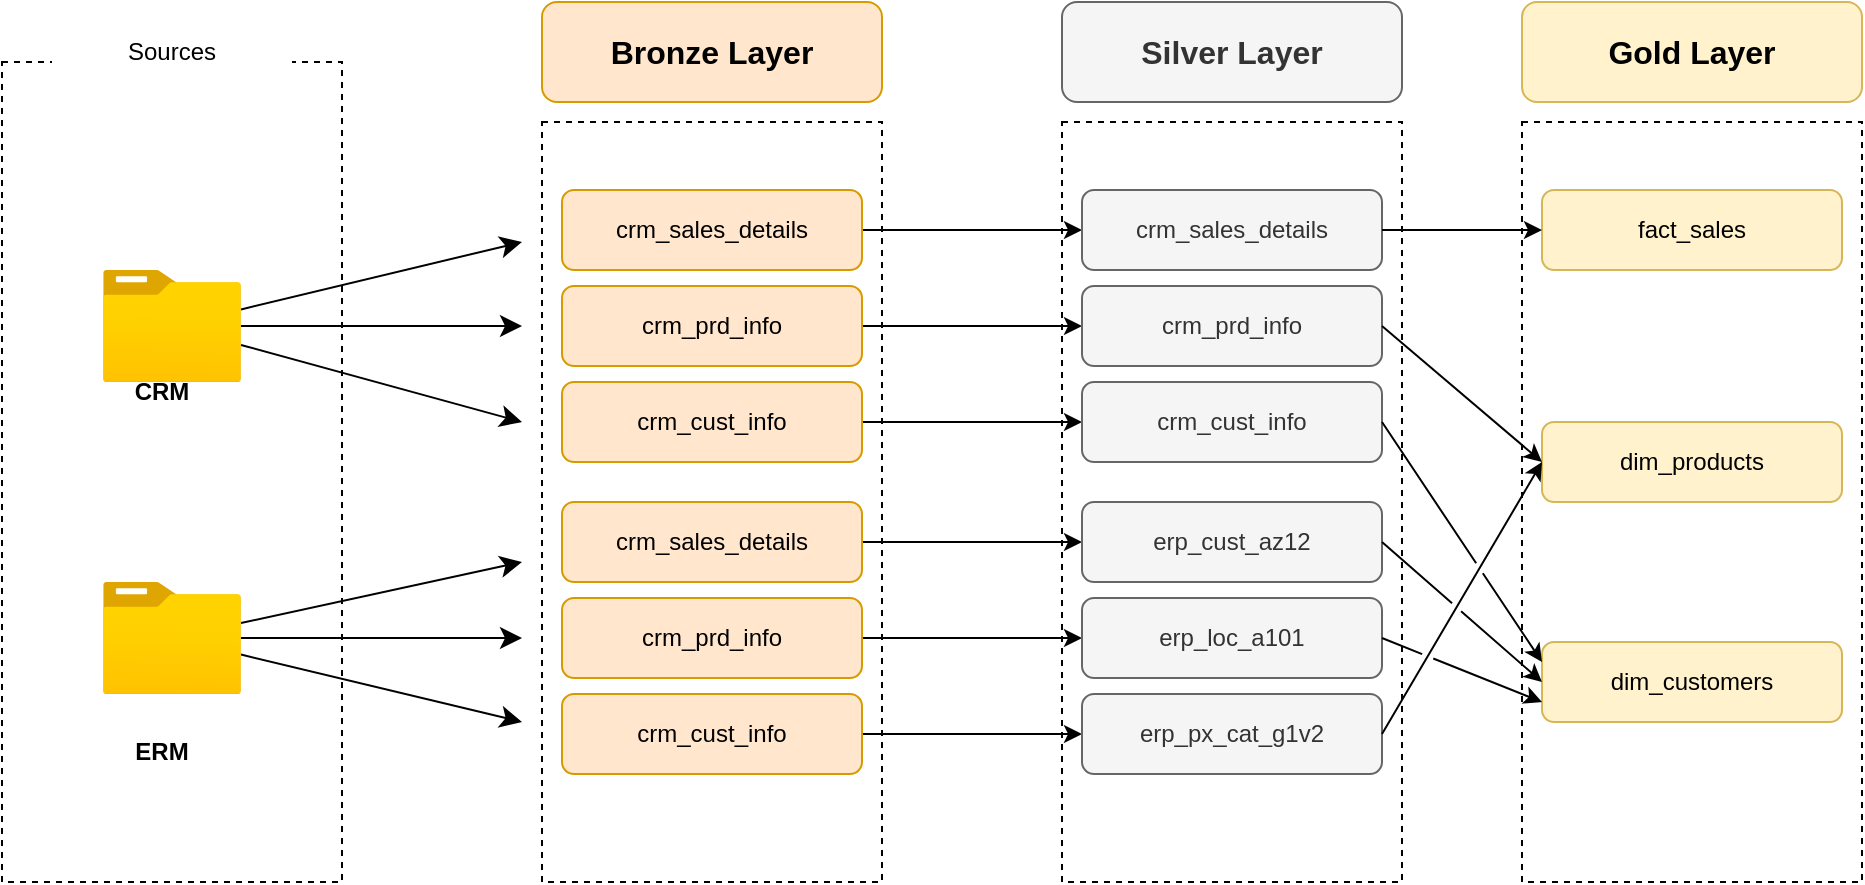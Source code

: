 <mxfile version="26.2.5">
  <diagram id="VyWrsm6qYP2M0FCrNPQh" name="Page-1">
    <mxGraphModel grid="1" page="0" gridSize="10" guides="1" tooltips="1" connect="1" arrows="1" fold="1" pageScale="1" pageWidth="850" pageHeight="1100" math="0" shadow="0">
      <root>
        <mxCell id="0" />
        <mxCell id="1" parent="0" />
        <mxCell id="XeW2exFy8SC8J2Q363h1-1" value="" style="rounded=0;whiteSpace=wrap;html=1;fillColor=none;dashed=1;" vertex="1" parent="1">
          <mxGeometry x="-520" y="-200" width="170" height="410" as="geometry" />
        </mxCell>
        <mxCell id="XeW2exFy8SC8J2Q363h1-2" value="Sources" style="rounded=0;whiteSpace=wrap;html=1;fillColor=default;strokeColor=none;" vertex="1" parent="1">
          <mxGeometry x="-495" y="-230" width="120" height="50" as="geometry" />
        </mxCell>
        <mxCell id="XeW2exFy8SC8J2Q363h1-3" value="" style="rounded=0;whiteSpace=wrap;html=1;fillColor=none;dashed=1;" vertex="1" parent="1">
          <mxGeometry x="-250" y="-170" width="170" height="380" as="geometry" />
        </mxCell>
        <mxCell id="XeW2exFy8SC8J2Q363h1-4" value="&lt;font style=&quot;font-size: 16px;&quot;&gt;&lt;b&gt;Bronze Layer&lt;/b&gt;&lt;/font&gt;" style="rounded=1;whiteSpace=wrap;html=1;fillColor=#ffe6cc;strokeColor=#d79b00;" vertex="1" parent="1">
          <mxGeometry x="-250" y="-230" width="170" height="50" as="geometry" />
        </mxCell>
        <mxCell id="XeW2exFy8SC8J2Q363h1-14" style="edgeStyle=none;curved=1;rounded=0;orthogonalLoop=1;jettySize=auto;html=1;fontSize=12;startSize=8;endSize=8;" edge="1" parent="1" source="XeW2exFy8SC8J2Q363h1-5">
          <mxGeometry relative="1" as="geometry">
            <mxPoint x="-260" y="-68" as="targetPoint" />
          </mxGeometry>
        </mxCell>
        <mxCell id="XeW2exFy8SC8J2Q363h1-15" style="edgeStyle=none;curved=1;rounded=0;orthogonalLoop=1;jettySize=auto;html=1;fontSize=12;startSize=8;endSize=8;" edge="1" parent="1" source="XeW2exFy8SC8J2Q363h1-5">
          <mxGeometry relative="1" as="geometry">
            <mxPoint x="-260" y="-110" as="targetPoint" />
          </mxGeometry>
        </mxCell>
        <mxCell id="XeW2exFy8SC8J2Q363h1-16" style="edgeStyle=none;curved=1;rounded=0;orthogonalLoop=1;jettySize=auto;html=1;fontSize=12;startSize=8;endSize=8;" edge="1" parent="1" source="XeW2exFy8SC8J2Q363h1-5">
          <mxGeometry relative="1" as="geometry">
            <mxPoint x="-260" y="-20" as="targetPoint" />
          </mxGeometry>
        </mxCell>
        <mxCell id="XeW2exFy8SC8J2Q363h1-5" value="" style="image;aspect=fixed;html=1;points=[];align=center;fontSize=12;image=img/lib/azure2/general/Folder_Blank.svg;" vertex="1" parent="1">
          <mxGeometry x="-469.5" y="-96" width="69" height="56.0" as="geometry" />
        </mxCell>
        <mxCell id="XeW2exFy8SC8J2Q363h1-21" style="edgeStyle=none;curved=1;rounded=0;orthogonalLoop=1;jettySize=auto;html=1;fontSize=12;startSize=8;endSize=8;" edge="1" parent="1" source="XeW2exFy8SC8J2Q363h1-6">
          <mxGeometry relative="1" as="geometry">
            <mxPoint x="-260" y="88" as="targetPoint" />
          </mxGeometry>
        </mxCell>
        <mxCell id="XeW2exFy8SC8J2Q363h1-22" style="edgeStyle=none;curved=1;rounded=0;orthogonalLoop=1;jettySize=auto;html=1;fontSize=12;startSize=8;endSize=8;" edge="1" parent="1" source="XeW2exFy8SC8J2Q363h1-6">
          <mxGeometry relative="1" as="geometry">
            <mxPoint x="-260" y="50" as="targetPoint" />
          </mxGeometry>
        </mxCell>
        <mxCell id="XeW2exFy8SC8J2Q363h1-23" style="edgeStyle=none;curved=1;rounded=0;orthogonalLoop=1;jettySize=auto;html=1;fontSize=12;startSize=8;endSize=8;" edge="1" parent="1" source="XeW2exFy8SC8J2Q363h1-6">
          <mxGeometry relative="1" as="geometry">
            <mxPoint x="-260" y="130" as="targetPoint" />
          </mxGeometry>
        </mxCell>
        <mxCell id="XeW2exFy8SC8J2Q363h1-6" value="" style="image;aspect=fixed;html=1;points=[];align=center;fontSize=12;image=img/lib/azure2/general/Folder_Blank.svg;" vertex="1" parent="1">
          <mxGeometry x="-469.5" y="60" width="69" height="56.0" as="geometry" />
        </mxCell>
        <mxCell id="XeW2exFy8SC8J2Q363h1-7" value="CRM&lt;span style=&quot;color: rgba(0, 0, 0, 0); font-family: monospace; font-size: 0px; text-align: start; text-wrap-mode: nowrap;&quot;&gt;%3CmxGraphModel%3E%3Croot%3E%3CmxCell%20id%3D%220%22%2F%3E%3CmxCell%20id%3D%221%22%20parent%3D%220%22%2F%3E%3CmxCell%20id%3D%222%22%20value%3D%22%22%20style%3D%22image%3Baspect%3Dfixed%3Bhtml%3D1%3Bpoints%3D%5B%5D%3Balign%3Dcenter%3BfontSize%3D12%3Bimage%3Dimg%2Flib%2Fazure2%2Fgeneral%2FFolder_Blank.svg%3B%22%20vertex%3D%221%22%20parent%3D%221%22%3E%3CmxGeometry%20x%3D%22-469%22%20y%3D%22-110%22%20width%3D%2269%22%20height%3D%2256.0%22%20as%3D%22geometry%22%2F%3E%3C%2FmxCell%3E%3C%2Froot%3E%3C%2FmxGraphModel%3E&lt;/span&gt;" style="text;html=1;align=center;verticalAlign=middle;whiteSpace=wrap;rounded=0;fontStyle=1" vertex="1" parent="1">
          <mxGeometry x="-470" y="-50" width="60" height="30" as="geometry" />
        </mxCell>
        <mxCell id="XeW2exFy8SC8J2Q363h1-8" value="ERM" style="text;html=1;align=center;verticalAlign=middle;whiteSpace=wrap;rounded=0;fontStyle=1" vertex="1" parent="1">
          <mxGeometry x="-470" y="130" width="60" height="30" as="geometry" />
        </mxCell>
        <mxCell id="VXDTWk6sCS9KCiPVcs_8-12" style="edgeStyle=orthogonalEdgeStyle;rounded=0;orthogonalLoop=1;jettySize=auto;html=1;" edge="1" parent="1" source="XeW2exFy8SC8J2Q363h1-9" target="VXDTWk6sCS9KCiPVcs_8-5">
          <mxGeometry relative="1" as="geometry" />
        </mxCell>
        <mxCell id="XeW2exFy8SC8J2Q363h1-9" value="crm_sales_details" style="rounded=1;whiteSpace=wrap;html=1;fillColor=#ffe6cc;strokeColor=#d79b00;" vertex="1" parent="1">
          <mxGeometry x="-240" y="-136" width="150" height="40" as="geometry" />
        </mxCell>
        <mxCell id="VXDTWk6sCS9KCiPVcs_8-13" style="edgeStyle=orthogonalEdgeStyle;rounded=0;orthogonalLoop=1;jettySize=auto;html=1;" edge="1" parent="1" source="XeW2exFy8SC8J2Q363h1-10" target="VXDTWk6sCS9KCiPVcs_8-6">
          <mxGeometry relative="1" as="geometry" />
        </mxCell>
        <mxCell id="XeW2exFy8SC8J2Q363h1-10" value="crm_prd_info" style="rounded=1;whiteSpace=wrap;html=1;fillColor=#ffe6cc;strokeColor=#d79b00;" vertex="1" parent="1">
          <mxGeometry x="-240" y="-88" width="150" height="40" as="geometry" />
        </mxCell>
        <mxCell id="VXDTWk6sCS9KCiPVcs_8-14" style="edgeStyle=orthogonalEdgeStyle;rounded=0;orthogonalLoop=1;jettySize=auto;html=1;" edge="1" parent="1" source="XeW2exFy8SC8J2Q363h1-11" target="VXDTWk6sCS9KCiPVcs_8-7">
          <mxGeometry relative="1" as="geometry" />
        </mxCell>
        <mxCell id="XeW2exFy8SC8J2Q363h1-11" value="crm_cust_info" style="rounded=1;whiteSpace=wrap;html=1;fillColor=#ffe6cc;strokeColor=#d79b00;" vertex="1" parent="1">
          <mxGeometry x="-240" y="-40" width="150" height="40" as="geometry" />
        </mxCell>
        <mxCell id="VXDTWk6sCS9KCiPVcs_8-15" style="edgeStyle=orthogonalEdgeStyle;rounded=0;orthogonalLoop=1;jettySize=auto;html=1;" edge="1" parent="1" source="XeW2exFy8SC8J2Q363h1-18" target="VXDTWk6sCS9KCiPVcs_8-8">
          <mxGeometry relative="1" as="geometry" />
        </mxCell>
        <mxCell id="XeW2exFy8SC8J2Q363h1-18" value="crm_sales_details" style="rounded=1;whiteSpace=wrap;html=1;fillColor=#ffe6cc;strokeColor=#d79b00;" vertex="1" parent="1">
          <mxGeometry x="-240" y="20" width="150" height="40" as="geometry" />
        </mxCell>
        <mxCell id="VXDTWk6sCS9KCiPVcs_8-16" style="edgeStyle=orthogonalEdgeStyle;rounded=0;orthogonalLoop=1;jettySize=auto;html=1;" edge="1" parent="1" source="XeW2exFy8SC8J2Q363h1-19" target="VXDTWk6sCS9KCiPVcs_8-9">
          <mxGeometry relative="1" as="geometry" />
        </mxCell>
        <mxCell id="XeW2exFy8SC8J2Q363h1-19" value="crm_prd_info" style="rounded=1;whiteSpace=wrap;html=1;fillColor=#ffe6cc;strokeColor=#d79b00;" vertex="1" parent="1">
          <mxGeometry x="-240" y="68" width="150" height="40" as="geometry" />
        </mxCell>
        <mxCell id="VXDTWk6sCS9KCiPVcs_8-17" style="edgeStyle=orthogonalEdgeStyle;rounded=0;orthogonalLoop=1;jettySize=auto;html=1;" edge="1" parent="1" source="XeW2exFy8SC8J2Q363h1-20" target="VXDTWk6sCS9KCiPVcs_8-10">
          <mxGeometry relative="1" as="geometry" />
        </mxCell>
        <mxCell id="XeW2exFy8SC8J2Q363h1-20" value="crm_cust_info" style="rounded=1;whiteSpace=wrap;html=1;fillColor=#ffe6cc;strokeColor=#d79b00;" vertex="1" parent="1">
          <mxGeometry x="-240" y="116" width="150" height="40" as="geometry" />
        </mxCell>
        <mxCell id="VXDTWk6sCS9KCiPVcs_8-3" value="" style="rounded=0;whiteSpace=wrap;html=1;fillColor=none;dashed=1;" vertex="1" parent="1">
          <mxGeometry x="10" y="-170" width="170" height="380" as="geometry" />
        </mxCell>
        <mxCell id="VXDTWk6sCS9KCiPVcs_8-4" value="&lt;font style=&quot;font-size: 16px;&quot;&gt;&lt;b&gt;Silver Layer&lt;/b&gt;&lt;/font&gt;" style="rounded=1;whiteSpace=wrap;html=1;fillColor=#f5f5f5;strokeColor=#666666;fontColor=#333333;" vertex="1" parent="1">
          <mxGeometry x="10" y="-230" width="170" height="50" as="geometry" />
        </mxCell>
        <mxCell id="VXDTWk6sCS9KCiPVcs_8-5" value="crm_sales_details" style="rounded=1;whiteSpace=wrap;html=1;fillColor=#f5f5f5;strokeColor=#666666;fontColor=#333333;" vertex="1" parent="1">
          <mxGeometry x="20" y="-136" width="150" height="40" as="geometry" />
        </mxCell>
        <mxCell id="VXDTWk6sCS9KCiPVcs_8-6" value="crm_prd_info" style="rounded=1;whiteSpace=wrap;html=1;fillColor=#f5f5f5;strokeColor=#666666;fontColor=#333333;" vertex="1" parent="1">
          <mxGeometry x="20" y="-88" width="150" height="40" as="geometry" />
        </mxCell>
        <mxCell id="VXDTWk6sCS9KCiPVcs_8-7" value="crm_cust_info" style="rounded=1;whiteSpace=wrap;html=1;fillColor=#f5f5f5;strokeColor=#666666;fontColor=#333333;" vertex="1" parent="1">
          <mxGeometry x="20" y="-40" width="150" height="40" as="geometry" />
        </mxCell>
        <mxCell id="VXDTWk6sCS9KCiPVcs_8-8" value="erp_cust_az12" style="rounded=1;whiteSpace=wrap;html=1;fillColor=#f5f5f5;strokeColor=#666666;fontColor=#333333;" vertex="1" parent="1">
          <mxGeometry x="20" y="20" width="150" height="40" as="geometry" />
        </mxCell>
        <mxCell id="VXDTWk6sCS9KCiPVcs_8-9" value="erp_loc_a101" style="rounded=1;whiteSpace=wrap;html=1;fillColor=#f5f5f5;strokeColor=#666666;fontColor=#333333;" vertex="1" parent="1">
          <mxGeometry x="20" y="68" width="150" height="40" as="geometry" />
        </mxCell>
        <mxCell id="VXDTWk6sCS9KCiPVcs_8-10" value="erp_px_cat_g1v2" style="rounded=1;whiteSpace=wrap;html=1;fillColor=#f5f5f5;strokeColor=#666666;fontColor=#333333;" vertex="1" parent="1">
          <mxGeometry x="20" y="116" width="150" height="40" as="geometry" />
        </mxCell>
        <mxCell id="eRy5k-FN1nzoQj88eMkK-1" value="" style="rounded=0;whiteSpace=wrap;html=1;fillColor=none;dashed=1;" vertex="1" parent="1">
          <mxGeometry x="240" y="-170" width="170" height="380" as="geometry" />
        </mxCell>
        <mxCell id="eRy5k-FN1nzoQj88eMkK-2" value="&lt;font style=&quot;font-size: 16px;&quot;&gt;&lt;b&gt;Gold Layer&lt;/b&gt;&lt;/font&gt;" style="rounded=1;whiteSpace=wrap;html=1;fillColor=#fff2cc;strokeColor=#d6b656;" vertex="1" parent="1">
          <mxGeometry x="240" y="-230" width="170" height="50" as="geometry" />
        </mxCell>
        <mxCell id="eRy5k-FN1nzoQj88eMkK-3" value="fact_sales" style="rounded=1;whiteSpace=wrap;html=1;fillColor=#fff2cc;strokeColor=#d6b656;" vertex="1" parent="1">
          <mxGeometry x="250" y="-136" width="150" height="40" as="geometry" />
        </mxCell>
        <mxCell id="eRy5k-FN1nzoQj88eMkK-4" value="dim_customers" style="rounded=1;whiteSpace=wrap;html=1;fillColor=#fff2cc;strokeColor=#d6b656;" vertex="1" parent="1">
          <mxGeometry x="250" y="90" width="150" height="40" as="geometry" />
        </mxCell>
        <mxCell id="eRy5k-FN1nzoQj88eMkK-5" value="dim_products" style="rounded=1;whiteSpace=wrap;html=1;fillColor=#fff2cc;strokeColor=#d6b656;" vertex="1" parent="1">
          <mxGeometry x="250" y="-20" width="150" height="40" as="geometry" />
        </mxCell>
        <mxCell id="eRy5k-FN1nzoQj88eMkK-19" value="" style="endArrow=classic;html=1;rounded=0;entryX=0;entryY=0.5;entryDx=0;entryDy=0;exitX=1;exitY=0.5;exitDx=0;exitDy=0;jumpStyle=gap;" edge="1" parent="1" source="VXDTWk6sCS9KCiPVcs_8-5" target="eRy5k-FN1nzoQj88eMkK-3">
          <mxGeometry width="50" height="50" relative="1" as="geometry">
            <mxPoint x="60" y="90" as="sourcePoint" />
            <mxPoint x="110" y="40" as="targetPoint" />
          </mxGeometry>
        </mxCell>
        <mxCell id="eRy5k-FN1nzoQj88eMkK-20" value="" style="endArrow=classic;html=1;rounded=0;entryX=0;entryY=0.5;entryDx=0;entryDy=0;exitX=1;exitY=0.5;exitDx=0;exitDy=0;jumpStyle=gap;" edge="1" parent="1" source="VXDTWk6sCS9KCiPVcs_8-6" target="eRy5k-FN1nzoQj88eMkK-5">
          <mxGeometry width="50" height="50" relative="1" as="geometry">
            <mxPoint x="60" y="90" as="sourcePoint" />
            <mxPoint x="110" y="40" as="targetPoint" />
          </mxGeometry>
        </mxCell>
        <mxCell id="eRy5k-FN1nzoQj88eMkK-21" value="" style="endArrow=classic;html=1;rounded=0;entryX=0;entryY=0.5;entryDx=0;entryDy=0;exitX=1;exitY=0.5;exitDx=0;exitDy=0;jumpStyle=gap;" edge="1" parent="1" source="VXDTWk6sCS9KCiPVcs_8-10" target="eRy5k-FN1nzoQj88eMkK-5">
          <mxGeometry width="50" height="50" relative="1" as="geometry">
            <mxPoint x="60" y="90" as="sourcePoint" />
            <mxPoint x="110" y="40" as="targetPoint" />
          </mxGeometry>
        </mxCell>
        <mxCell id="eRy5k-FN1nzoQj88eMkK-22" value="" style="endArrow=classic;html=1;rounded=0;exitX=1;exitY=0.5;exitDx=0;exitDy=0;entryX=0;entryY=0.25;entryDx=0;entryDy=0;jumpStyle=gap;" edge="1" parent="1" source="VXDTWk6sCS9KCiPVcs_8-7" target="eRy5k-FN1nzoQj88eMkK-4">
          <mxGeometry width="50" height="50" relative="1" as="geometry">
            <mxPoint x="60" y="90" as="sourcePoint" />
            <mxPoint x="110" y="40" as="targetPoint" />
          </mxGeometry>
        </mxCell>
        <mxCell id="eRy5k-FN1nzoQj88eMkK-23" value="" style="endArrow=classic;html=1;rounded=0;exitX=1;exitY=0.5;exitDx=0;exitDy=0;entryX=0;entryY=0.5;entryDx=0;entryDy=0;jumpStyle=gap;" edge="1" parent="1" source="VXDTWk6sCS9KCiPVcs_8-8" target="eRy5k-FN1nzoQj88eMkK-4">
          <mxGeometry width="50" height="50" relative="1" as="geometry">
            <mxPoint x="60" y="90" as="sourcePoint" />
            <mxPoint x="110" y="40" as="targetPoint" />
          </mxGeometry>
        </mxCell>
        <mxCell id="eRy5k-FN1nzoQj88eMkK-24" value="" style="endArrow=classic;html=1;rounded=0;entryX=0;entryY=0.75;entryDx=0;entryDy=0;exitX=1;exitY=0.5;exitDx=0;exitDy=0;jumpStyle=gap;" edge="1" parent="1" source="VXDTWk6sCS9KCiPVcs_8-9" target="eRy5k-FN1nzoQj88eMkK-4">
          <mxGeometry width="50" height="50" relative="1" as="geometry">
            <mxPoint x="60" y="90" as="sourcePoint" />
            <mxPoint x="110" y="40" as="targetPoint" />
          </mxGeometry>
        </mxCell>
      </root>
    </mxGraphModel>
  </diagram>
</mxfile>
